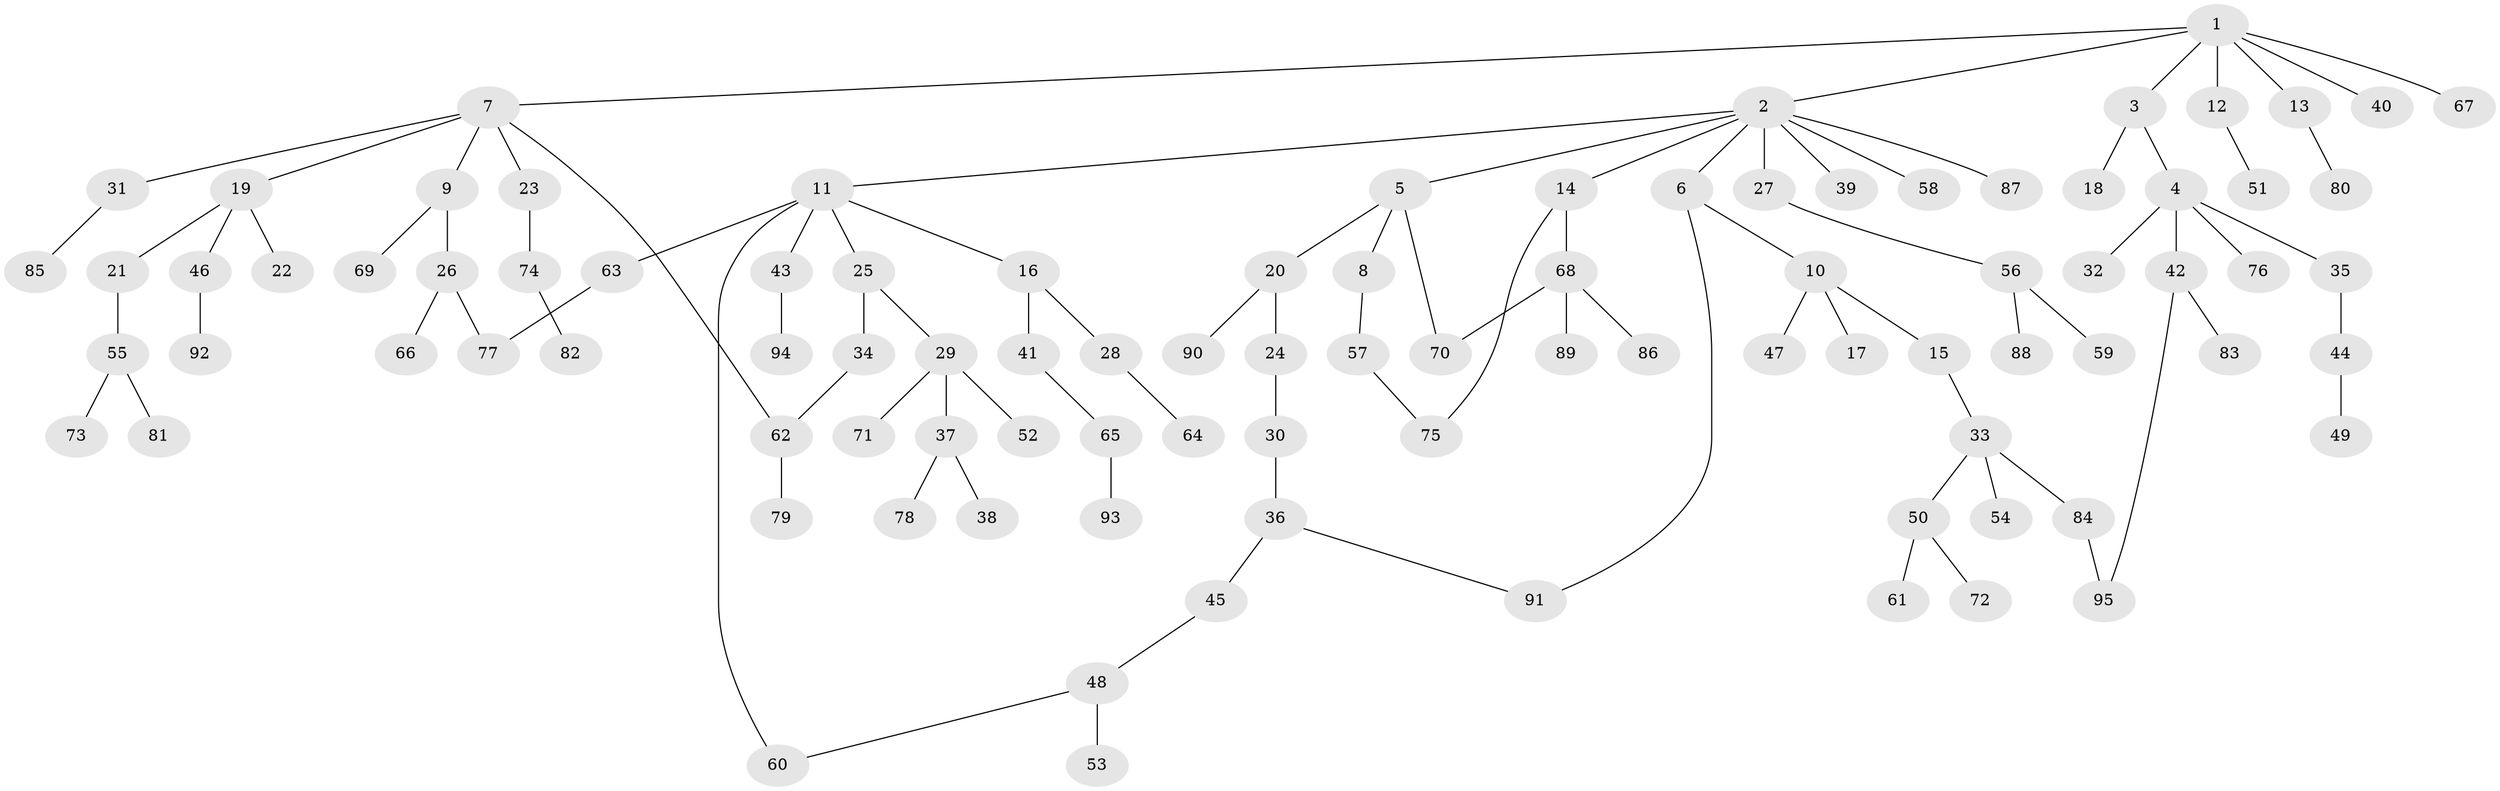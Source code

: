 // coarse degree distribution, {6: 0.045454545454545456, 11: 0.015151515151515152, 3: 0.15151515151515152, 7: 0.015151515151515152, 2: 0.25757575757575757, 1: 0.4696969696969697, 4: 0.030303030303030304, 5: 0.015151515151515152}
// Generated by graph-tools (version 1.1) at 2025/51/02/27/25 19:51:38]
// undirected, 95 vertices, 101 edges
graph export_dot {
graph [start="1"]
  node [color=gray90,style=filled];
  1;
  2;
  3;
  4;
  5;
  6;
  7;
  8;
  9;
  10;
  11;
  12;
  13;
  14;
  15;
  16;
  17;
  18;
  19;
  20;
  21;
  22;
  23;
  24;
  25;
  26;
  27;
  28;
  29;
  30;
  31;
  32;
  33;
  34;
  35;
  36;
  37;
  38;
  39;
  40;
  41;
  42;
  43;
  44;
  45;
  46;
  47;
  48;
  49;
  50;
  51;
  52;
  53;
  54;
  55;
  56;
  57;
  58;
  59;
  60;
  61;
  62;
  63;
  64;
  65;
  66;
  67;
  68;
  69;
  70;
  71;
  72;
  73;
  74;
  75;
  76;
  77;
  78;
  79;
  80;
  81;
  82;
  83;
  84;
  85;
  86;
  87;
  88;
  89;
  90;
  91;
  92;
  93;
  94;
  95;
  1 -- 2;
  1 -- 3;
  1 -- 7;
  1 -- 12;
  1 -- 13;
  1 -- 40;
  1 -- 67;
  2 -- 5;
  2 -- 6;
  2 -- 11;
  2 -- 14;
  2 -- 27;
  2 -- 39;
  2 -- 58;
  2 -- 87;
  3 -- 4;
  3 -- 18;
  4 -- 32;
  4 -- 35;
  4 -- 42;
  4 -- 76;
  5 -- 8;
  5 -- 20;
  5 -- 70;
  6 -- 10;
  6 -- 91;
  7 -- 9;
  7 -- 19;
  7 -- 23;
  7 -- 31;
  7 -- 62;
  8 -- 57;
  9 -- 26;
  9 -- 69;
  10 -- 15;
  10 -- 17;
  10 -- 47;
  11 -- 16;
  11 -- 25;
  11 -- 43;
  11 -- 63;
  11 -- 60;
  12 -- 51;
  13 -- 80;
  14 -- 68;
  14 -- 75;
  15 -- 33;
  16 -- 28;
  16 -- 41;
  19 -- 21;
  19 -- 22;
  19 -- 46;
  20 -- 24;
  20 -- 90;
  21 -- 55;
  23 -- 74;
  24 -- 30;
  25 -- 29;
  25 -- 34;
  26 -- 66;
  26 -- 77;
  27 -- 56;
  28 -- 64;
  29 -- 37;
  29 -- 52;
  29 -- 71;
  30 -- 36;
  31 -- 85;
  33 -- 50;
  33 -- 54;
  33 -- 84;
  34 -- 62;
  35 -- 44;
  36 -- 45;
  36 -- 91;
  37 -- 38;
  37 -- 78;
  41 -- 65;
  42 -- 83;
  42 -- 95;
  43 -- 94;
  44 -- 49;
  45 -- 48;
  46 -- 92;
  48 -- 53;
  48 -- 60;
  50 -- 61;
  50 -- 72;
  55 -- 73;
  55 -- 81;
  56 -- 59;
  56 -- 88;
  57 -- 75;
  62 -- 79;
  63 -- 77;
  65 -- 93;
  68 -- 70;
  68 -- 86;
  68 -- 89;
  74 -- 82;
  84 -- 95;
}
